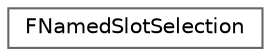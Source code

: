 digraph "Graphical Class Hierarchy"
{
 // INTERACTIVE_SVG=YES
 // LATEX_PDF_SIZE
  bgcolor="transparent";
  edge [fontname=Helvetica,fontsize=10,labelfontname=Helvetica,labelfontsize=10];
  node [fontname=Helvetica,fontsize=10,shape=box,height=0.2,width=0.4];
  rankdir="LR";
  Node0 [id="Node000000",label="FNamedSlotSelection",height=0.2,width=0.4,color="grey40", fillcolor="white", style="filled",URL="$d7/de9/structFNamedSlotSelection.html",tooltip=" "];
}
